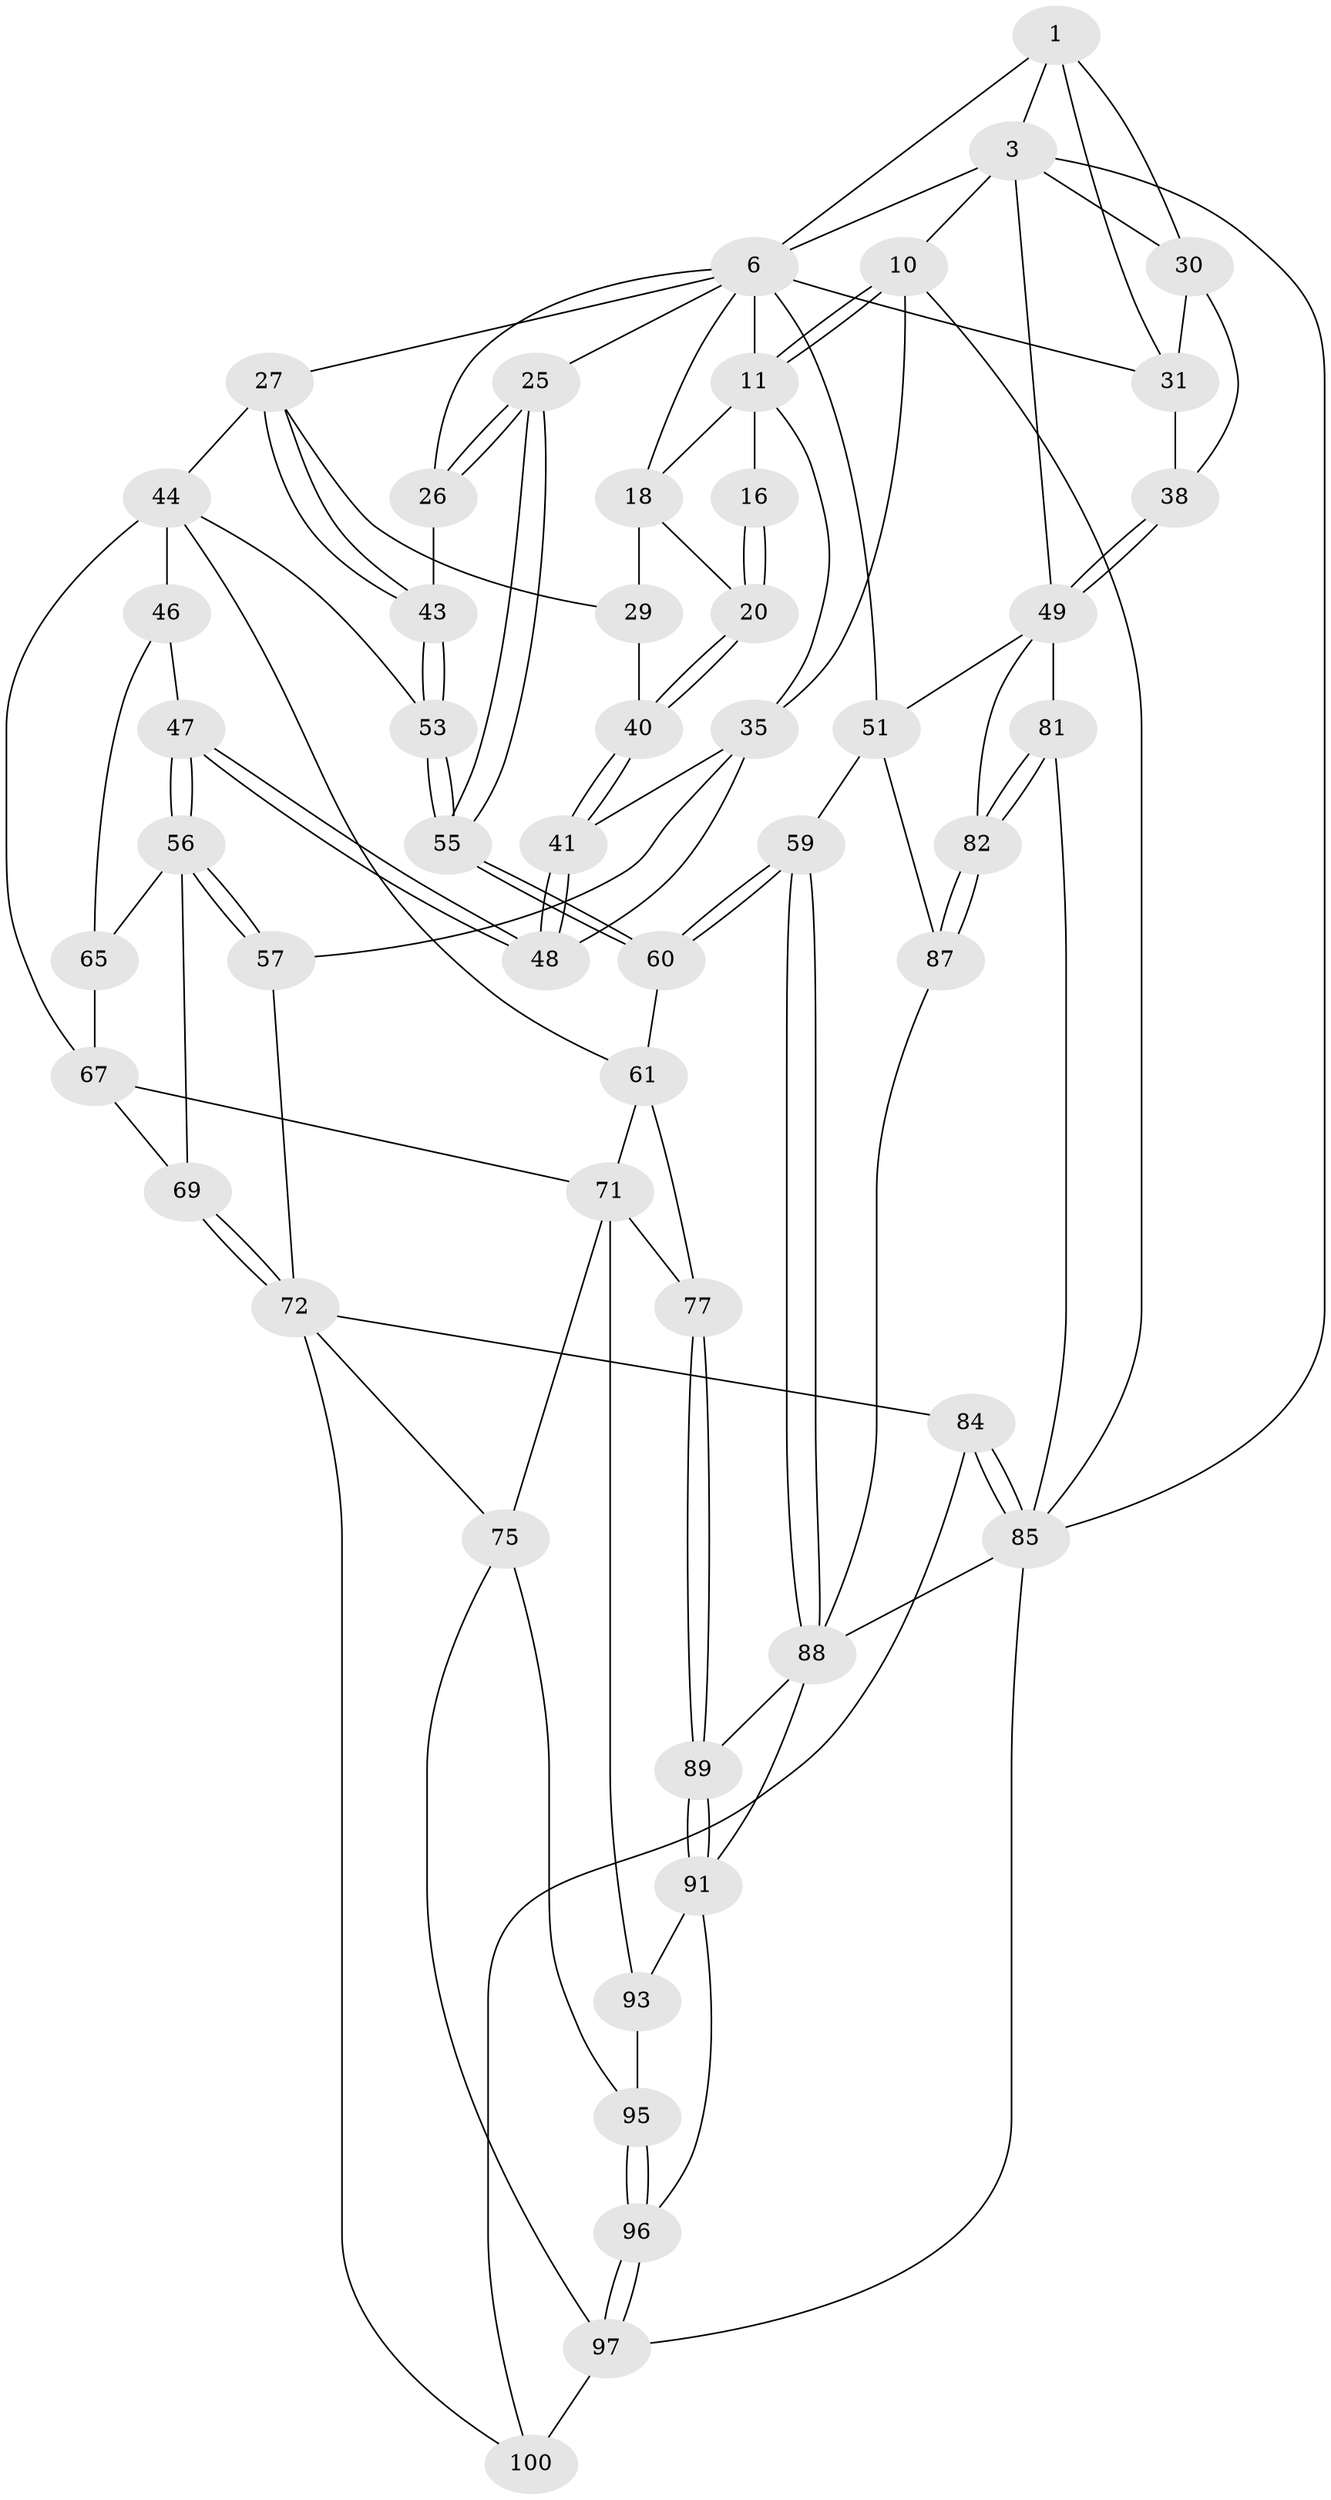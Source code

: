 // original degree distribution, {3: 0.019230769230769232, 4: 0.21153846153846154, 6: 0.19230769230769232, 5: 0.5769230769230769}
// Generated by graph-tools (version 1.1) at 2025/17/03/09/25 04:17:10]
// undirected, 52 vertices, 122 edges
graph export_dot {
graph [start="1"]
  node [color=gray90,style=filled];
  1 [pos="+0.7850481618040116+0.09653999947595576",super="+5+2"];
  3 [pos="+1+0",super="+9+4"];
  6 [pos="+0.6640130968807465+0.17175199057518759",super="+7+23"];
  10 [pos="+0+0"];
  11 [pos="+0+0",super="+17+12"];
  16 [pos="+0.15432559159136094+0.19916482591388426"];
  18 [pos="+0.4524386391124841+0.027626805626437993",super="+19"];
  20 [pos="+0.2041210126102559+0.2500986283173859"];
  25 [pos="+0.6697237533571088+0.3678579660696476"];
  26 [pos="+0.594302236432026+0.3454754233600297"];
  27 [pos="+0.4465085224034035+0.31695729465079986",super="+28"];
  29 [pos="+0.30367406124678664+0.29419272417204806"];
  30 [pos="+0.9033728760208668+0.21845086726842894",super="+37"];
  31 [pos="+0.8886758059535285+0.22399410176698106",super="+34+32"];
  35 [pos="+0+0.302923345394731",super="+42+36"];
  38 [pos="+0.8216610291974024+0.3697041437787718"];
  40 [pos="+0.23381396268605348+0.29141147612067164"];
  41 [pos="+0.22732860348655168+0.30498443591361174"];
  43 [pos="+0.5932231230769273+0.3459320561588779"];
  44 [pos="+0.38407240141963506+0.3869299085432858",super="+45+54"];
  46 [pos="+0.20734709169489518+0.4565556115037531"];
  47 [pos="+0.1901004302039091+0.44499278056869157"];
  48 [pos="+0.19042692209430548+0.4386592297053289"];
  49 [pos="+0.9295154559505053+0.5265159859241303",super="+50+52"];
  51 [pos="+0.8039604369777317+0.5555751035935728",super="+58"];
  53 [pos="+0.5345303807614178+0.43734778704895855"];
  55 [pos="+0.6457919256439182+0.526376618369665"];
  56 [pos="+0.10954685034381438+0.4819310207445768",super="+66"];
  57 [pos="+0+0.4499332831903781"];
  59 [pos="+0.662126561414935+0.6258263537684233"];
  60 [pos="+0.6516582671963803+0.61770963875039"];
  61 [pos="+0.5069183141762998+0.5020306685064521",super="+64+62"];
  65 [pos="+0.19313495894121174+0.5666058388816125"];
  67 [pos="+0.22872025094886503+0.5769884366519851",super="+68"];
  69 [pos="+0.14018189235328288+0.6124933423763916"];
  71 [pos="+0.25207572711871185+0.6742762469430275",super="+74"];
  72 [pos="+0.0996045333757082+0.6545466478325123",super="+73"];
  75 [pos="+0.19846515755344488+0.7572504837816404",super="+76"];
  77 [pos="+0.4351961601459359+0.665178959485167",super="+78"];
  81 [pos="+1+1"];
  82 [pos="+0.9446849348957336+0.8924987891863901"];
  84 [pos="+0+1"];
  85 [pos="+0+1",super="+94"];
  87 [pos="+0.8132992651933373+0.8439105667122715"];
  88 [pos="+0.6452665507678134+0.7458472056660576",super="+90"];
  89 [pos="+0.48099031660343144+0.7881841786621211"];
  91 [pos="+0.4500687450034798+0.8710165575755785",super="+92"];
  93 [pos="+0.340475583851862+0.7953460563740988"];
  95 [pos="+0.30335216771014034+0.8139414273296591"];
  96 [pos="+0.26676613500120105+0.8872968042259435"];
  97 [pos="+0.21791110889519286+0.9256668913310161",super="+98"];
  100 [pos="+0.048206221191328065+0.7603685000455807",super="+102"];
  1 -- 6;
  1 -- 3;
  1 -- 30;
  1 -- 31;
  3 -- 85;
  3 -- 10;
  3 -- 49;
  3 -- 30;
  3 -- 6;
  6 -- 18;
  6 -- 26;
  6 -- 27;
  6 -- 25;
  6 -- 51;
  6 -- 11;
  6 -- 31;
  10 -- 11;
  10 -- 11;
  10 -- 85;
  10 -- 35;
  11 -- 16 [weight=2];
  11 -- 35;
  11 -- 18;
  16 -- 20;
  16 -- 20;
  18 -- 20;
  18 -- 29;
  20 -- 40;
  20 -- 40;
  25 -- 26;
  25 -- 26;
  25 -- 55;
  25 -- 55;
  26 -- 43;
  27 -- 43;
  27 -- 43;
  27 -- 44;
  27 -- 29;
  29 -- 40;
  30 -- 31;
  30 -- 38;
  31 -- 38;
  35 -- 48;
  35 -- 41;
  35 -- 57;
  38 -- 49;
  38 -- 49;
  40 -- 41;
  40 -- 41;
  41 -- 48;
  41 -- 48;
  43 -- 53;
  43 -- 53;
  44 -- 46;
  44 -- 67;
  44 -- 61 [weight=2];
  44 -- 53;
  46 -- 47;
  46 -- 65;
  47 -- 48;
  47 -- 48;
  47 -- 56;
  47 -- 56;
  49 -- 51 [weight=2];
  49 -- 82;
  49 -- 81;
  51 -- 59;
  51 -- 87;
  53 -- 55;
  53 -- 55;
  55 -- 60;
  55 -- 60;
  56 -- 57;
  56 -- 57;
  56 -- 65;
  56 -- 69;
  57 -- 72;
  59 -- 60;
  59 -- 60;
  59 -- 88;
  59 -- 88;
  60 -- 61;
  61 -- 77 [weight=2];
  61 -- 71;
  65 -- 67;
  67 -- 69;
  67 -- 71;
  69 -- 72;
  69 -- 72;
  71 -- 75;
  71 -- 93;
  71 -- 77;
  72 -- 75;
  72 -- 100;
  72 -- 84;
  75 -- 95;
  75 -- 97;
  77 -- 89;
  77 -- 89;
  81 -- 82;
  81 -- 82;
  81 -- 85;
  82 -- 87;
  82 -- 87;
  84 -- 85;
  84 -- 85;
  84 -- 100;
  85 -- 97;
  85 -- 88;
  87 -- 88;
  88 -- 89;
  88 -- 91;
  89 -- 91;
  89 -- 91;
  91 -- 96;
  91 -- 93;
  93 -- 95;
  95 -- 96;
  95 -- 96;
  96 -- 97;
  96 -- 97;
  97 -- 100 [weight=2];
}
